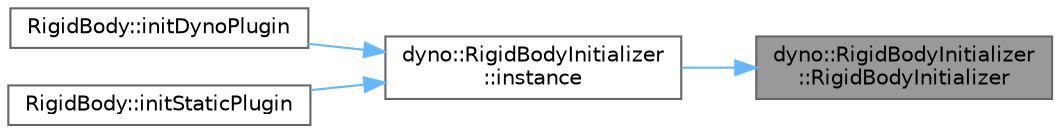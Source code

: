 digraph "dyno::RigidBodyInitializer::RigidBodyInitializer"
{
 // LATEX_PDF_SIZE
  bgcolor="transparent";
  edge [fontname=Helvetica,fontsize=10,labelfontname=Helvetica,labelfontsize=10];
  node [fontname=Helvetica,fontsize=10,shape=box,height=0.2,width=0.4];
  rankdir="RL";
  Node1 [id="Node000001",label="dyno::RigidBodyInitializer\l::RigidBodyInitializer",height=0.2,width=0.4,color="gray40", fillcolor="grey60", style="filled", fontcolor="black",tooltip=" "];
  Node1 -> Node2 [id="edge1_Node000001_Node000002",dir="back",color="steelblue1",style="solid",tooltip=" "];
  Node2 [id="Node000002",label="dyno::RigidBodyInitializer\l::instance",height=0.2,width=0.4,color="grey40", fillcolor="white", style="filled",URL="$classdyno_1_1_rigid_body_initializer.html#a199f60d7e8763be54144d955d90f9530",tooltip=" "];
  Node2 -> Node3 [id="edge2_Node000002_Node000003",dir="back",color="steelblue1",style="solid",tooltip=" "];
  Node3 [id="Node000003",label="RigidBody::initDynoPlugin",height=0.2,width=0.4,color="grey40", fillcolor="white", style="filled",URL="$namespace_rigid_body.html#a262542ae621d0b7fb586c59d39aa01f4",tooltip=" "];
  Node2 -> Node4 [id="edge3_Node000002_Node000004",dir="back",color="steelblue1",style="solid",tooltip=" "];
  Node4 [id="Node000004",label="RigidBody::initStaticPlugin",height=0.2,width=0.4,color="grey40", fillcolor="white", style="filled",URL="$namespace_rigid_body.html#a829e7821737a9a55e30fd7c331b072dc",tooltip=" "];
}
